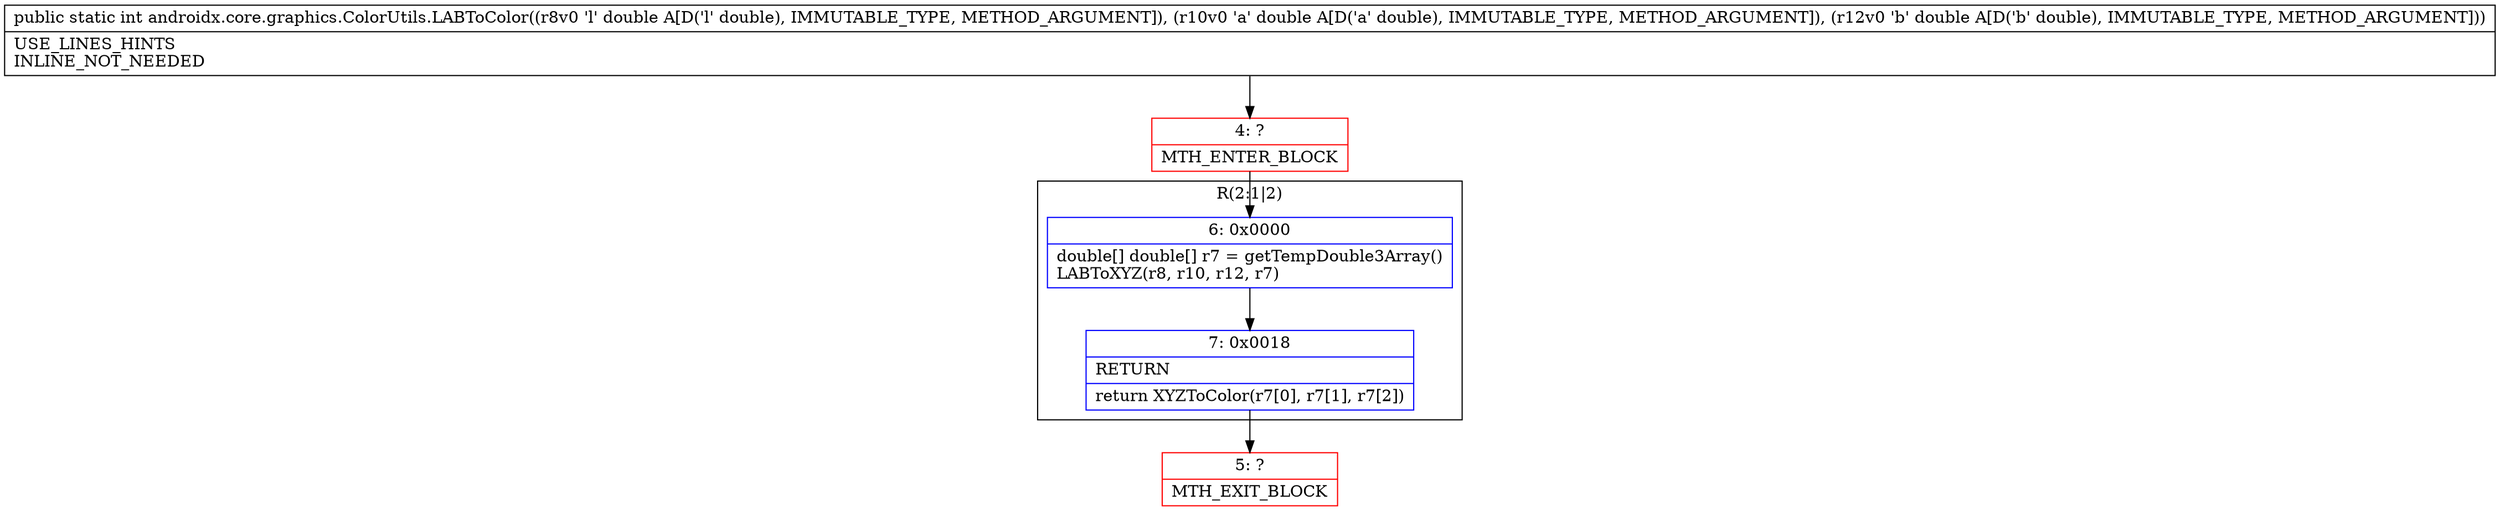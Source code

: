 digraph "CFG forandroidx.core.graphics.ColorUtils.LABToColor(DDD)I" {
subgraph cluster_Region_381597859 {
label = "R(2:1|2)";
node [shape=record,color=blue];
Node_6 [shape=record,label="{6\:\ 0x0000|double[] double[] r7 = getTempDouble3Array()\lLABToXYZ(r8, r10, r12, r7)\l}"];
Node_7 [shape=record,label="{7\:\ 0x0018|RETURN\l|return XYZToColor(r7[0], r7[1], r7[2])\l}"];
}
Node_4 [shape=record,color=red,label="{4\:\ ?|MTH_ENTER_BLOCK\l}"];
Node_5 [shape=record,color=red,label="{5\:\ ?|MTH_EXIT_BLOCK\l}"];
MethodNode[shape=record,label="{public static int androidx.core.graphics.ColorUtils.LABToColor((r8v0 'l' double A[D('l' double), IMMUTABLE_TYPE, METHOD_ARGUMENT]), (r10v0 'a' double A[D('a' double), IMMUTABLE_TYPE, METHOD_ARGUMENT]), (r12v0 'b' double A[D('b' double), IMMUTABLE_TYPE, METHOD_ARGUMENT]))  | USE_LINES_HINTS\lINLINE_NOT_NEEDED\l}"];
MethodNode -> Node_4;Node_6 -> Node_7;
Node_7 -> Node_5;
Node_4 -> Node_6;
}


